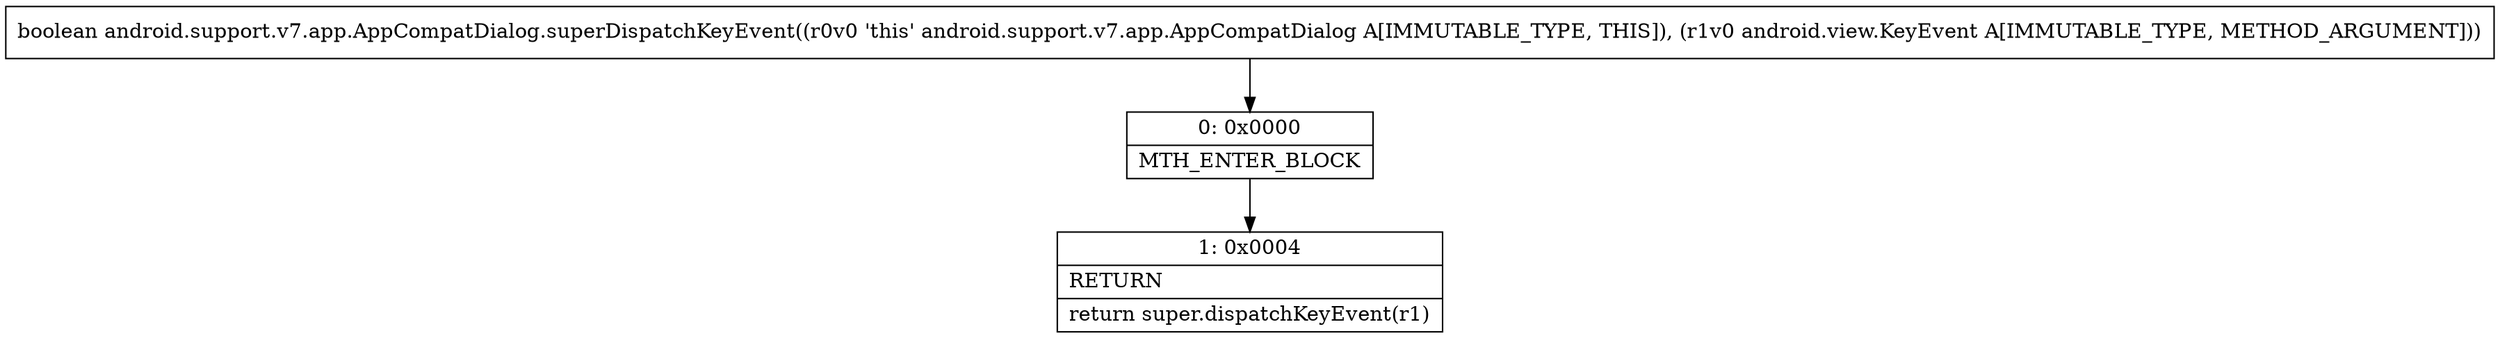 digraph "CFG forandroid.support.v7.app.AppCompatDialog.superDispatchKeyEvent(Landroid\/view\/KeyEvent;)Z" {
Node_0 [shape=record,label="{0\:\ 0x0000|MTH_ENTER_BLOCK\l}"];
Node_1 [shape=record,label="{1\:\ 0x0004|RETURN\l|return super.dispatchKeyEvent(r1)\l}"];
MethodNode[shape=record,label="{boolean android.support.v7.app.AppCompatDialog.superDispatchKeyEvent((r0v0 'this' android.support.v7.app.AppCompatDialog A[IMMUTABLE_TYPE, THIS]), (r1v0 android.view.KeyEvent A[IMMUTABLE_TYPE, METHOD_ARGUMENT])) }"];
MethodNode -> Node_0;
Node_0 -> Node_1;
}

